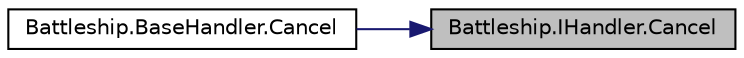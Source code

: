 digraph "Battleship.IHandler.Cancel"
{
 // INTERACTIVE_SVG=YES
 // LATEX_PDF_SIZE
  edge [fontname="Helvetica",fontsize="10",labelfontname="Helvetica",labelfontsize="10"];
  node [fontname="Helvetica",fontsize="10",shape=record];
  rankdir="RL";
  Node1 [label="Battleship.IHandler.Cancel",height=0.2,width=0.4,color="black", fillcolor="grey75", style="filled", fontcolor="black",tooltip="Retorna este \"handler\" al estado inicial y cancela el próximo \"handler\" si existe...."];
  Node1 -> Node2 [dir="back",color="midnightblue",fontsize="10",style="solid",fontname="Helvetica"];
  Node2 [label="Battleship.BaseHandler.Cancel",height=0.2,width=0.4,color="black", fillcolor="white", style="filled",URL="$classBattleship_1_1BaseHandler.html#aa6fc27ccc6b0fb1389e68fbae3481254",tooltip="Retorna este \"handler\" al estado inicial. En los \"handler\" sin estado no hace nada...."];
}
